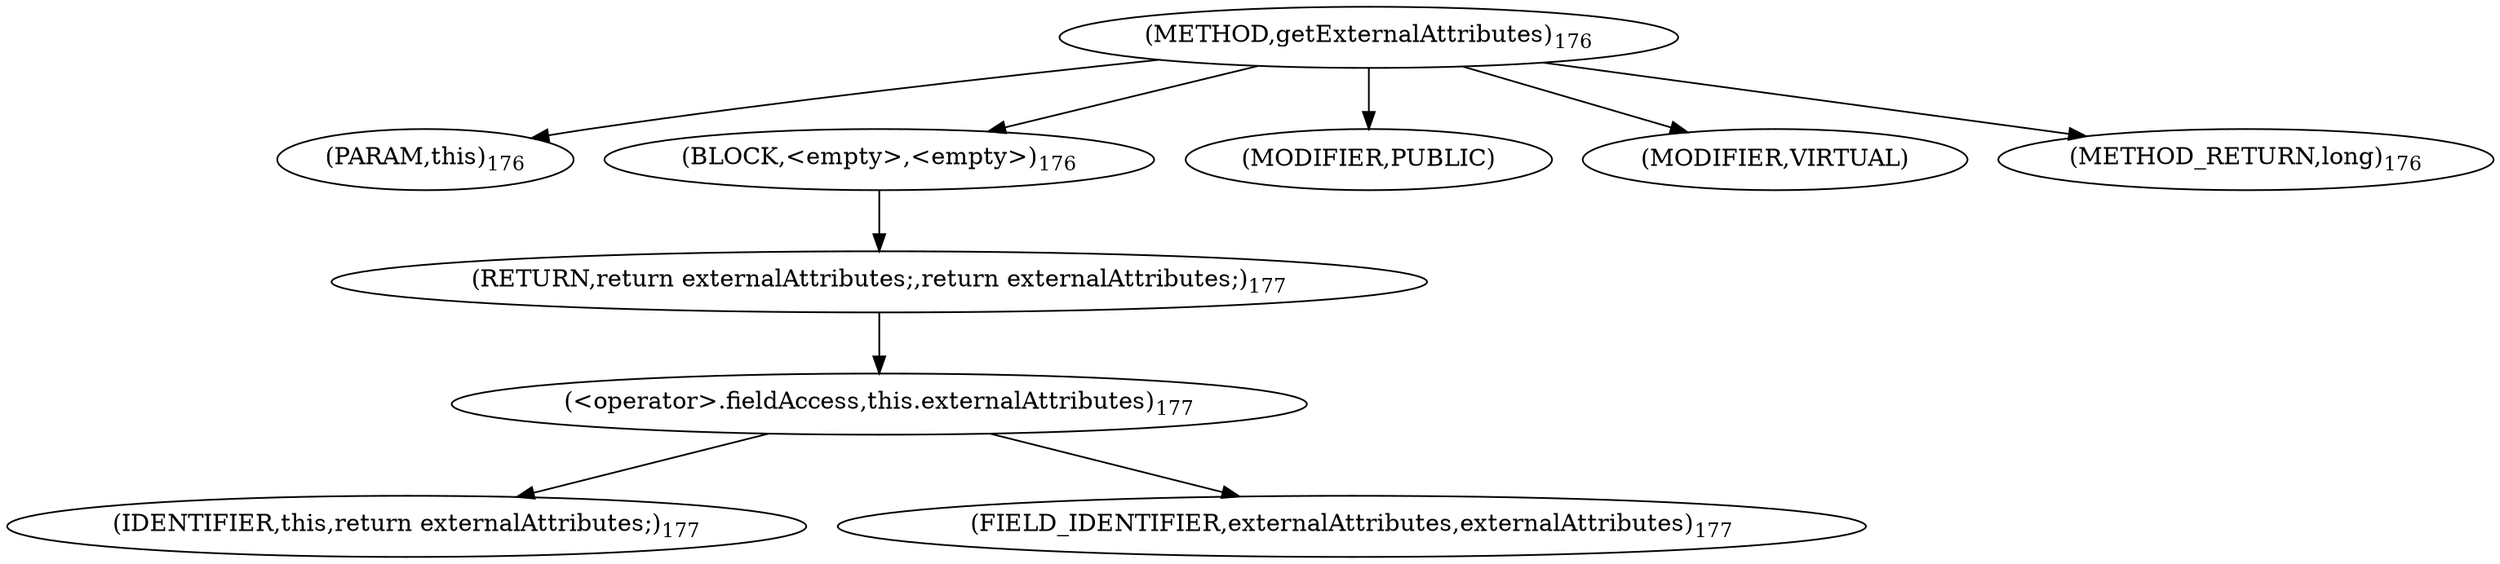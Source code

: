 digraph "getExternalAttributes" {  
"281" [label = <(METHOD,getExternalAttributes)<SUB>176</SUB>> ]
"282" [label = <(PARAM,this)<SUB>176</SUB>> ]
"283" [label = <(BLOCK,&lt;empty&gt;,&lt;empty&gt;)<SUB>176</SUB>> ]
"284" [label = <(RETURN,return externalAttributes;,return externalAttributes;)<SUB>177</SUB>> ]
"285" [label = <(&lt;operator&gt;.fieldAccess,this.externalAttributes)<SUB>177</SUB>> ]
"286" [label = <(IDENTIFIER,this,return externalAttributes;)<SUB>177</SUB>> ]
"287" [label = <(FIELD_IDENTIFIER,externalAttributes,externalAttributes)<SUB>177</SUB>> ]
"288" [label = <(MODIFIER,PUBLIC)> ]
"289" [label = <(MODIFIER,VIRTUAL)> ]
"290" [label = <(METHOD_RETURN,long)<SUB>176</SUB>> ]
  "281" -> "282" 
  "281" -> "283" 
  "281" -> "288" 
  "281" -> "289" 
  "281" -> "290" 
  "283" -> "284" 
  "284" -> "285" 
  "285" -> "286" 
  "285" -> "287" 
}
